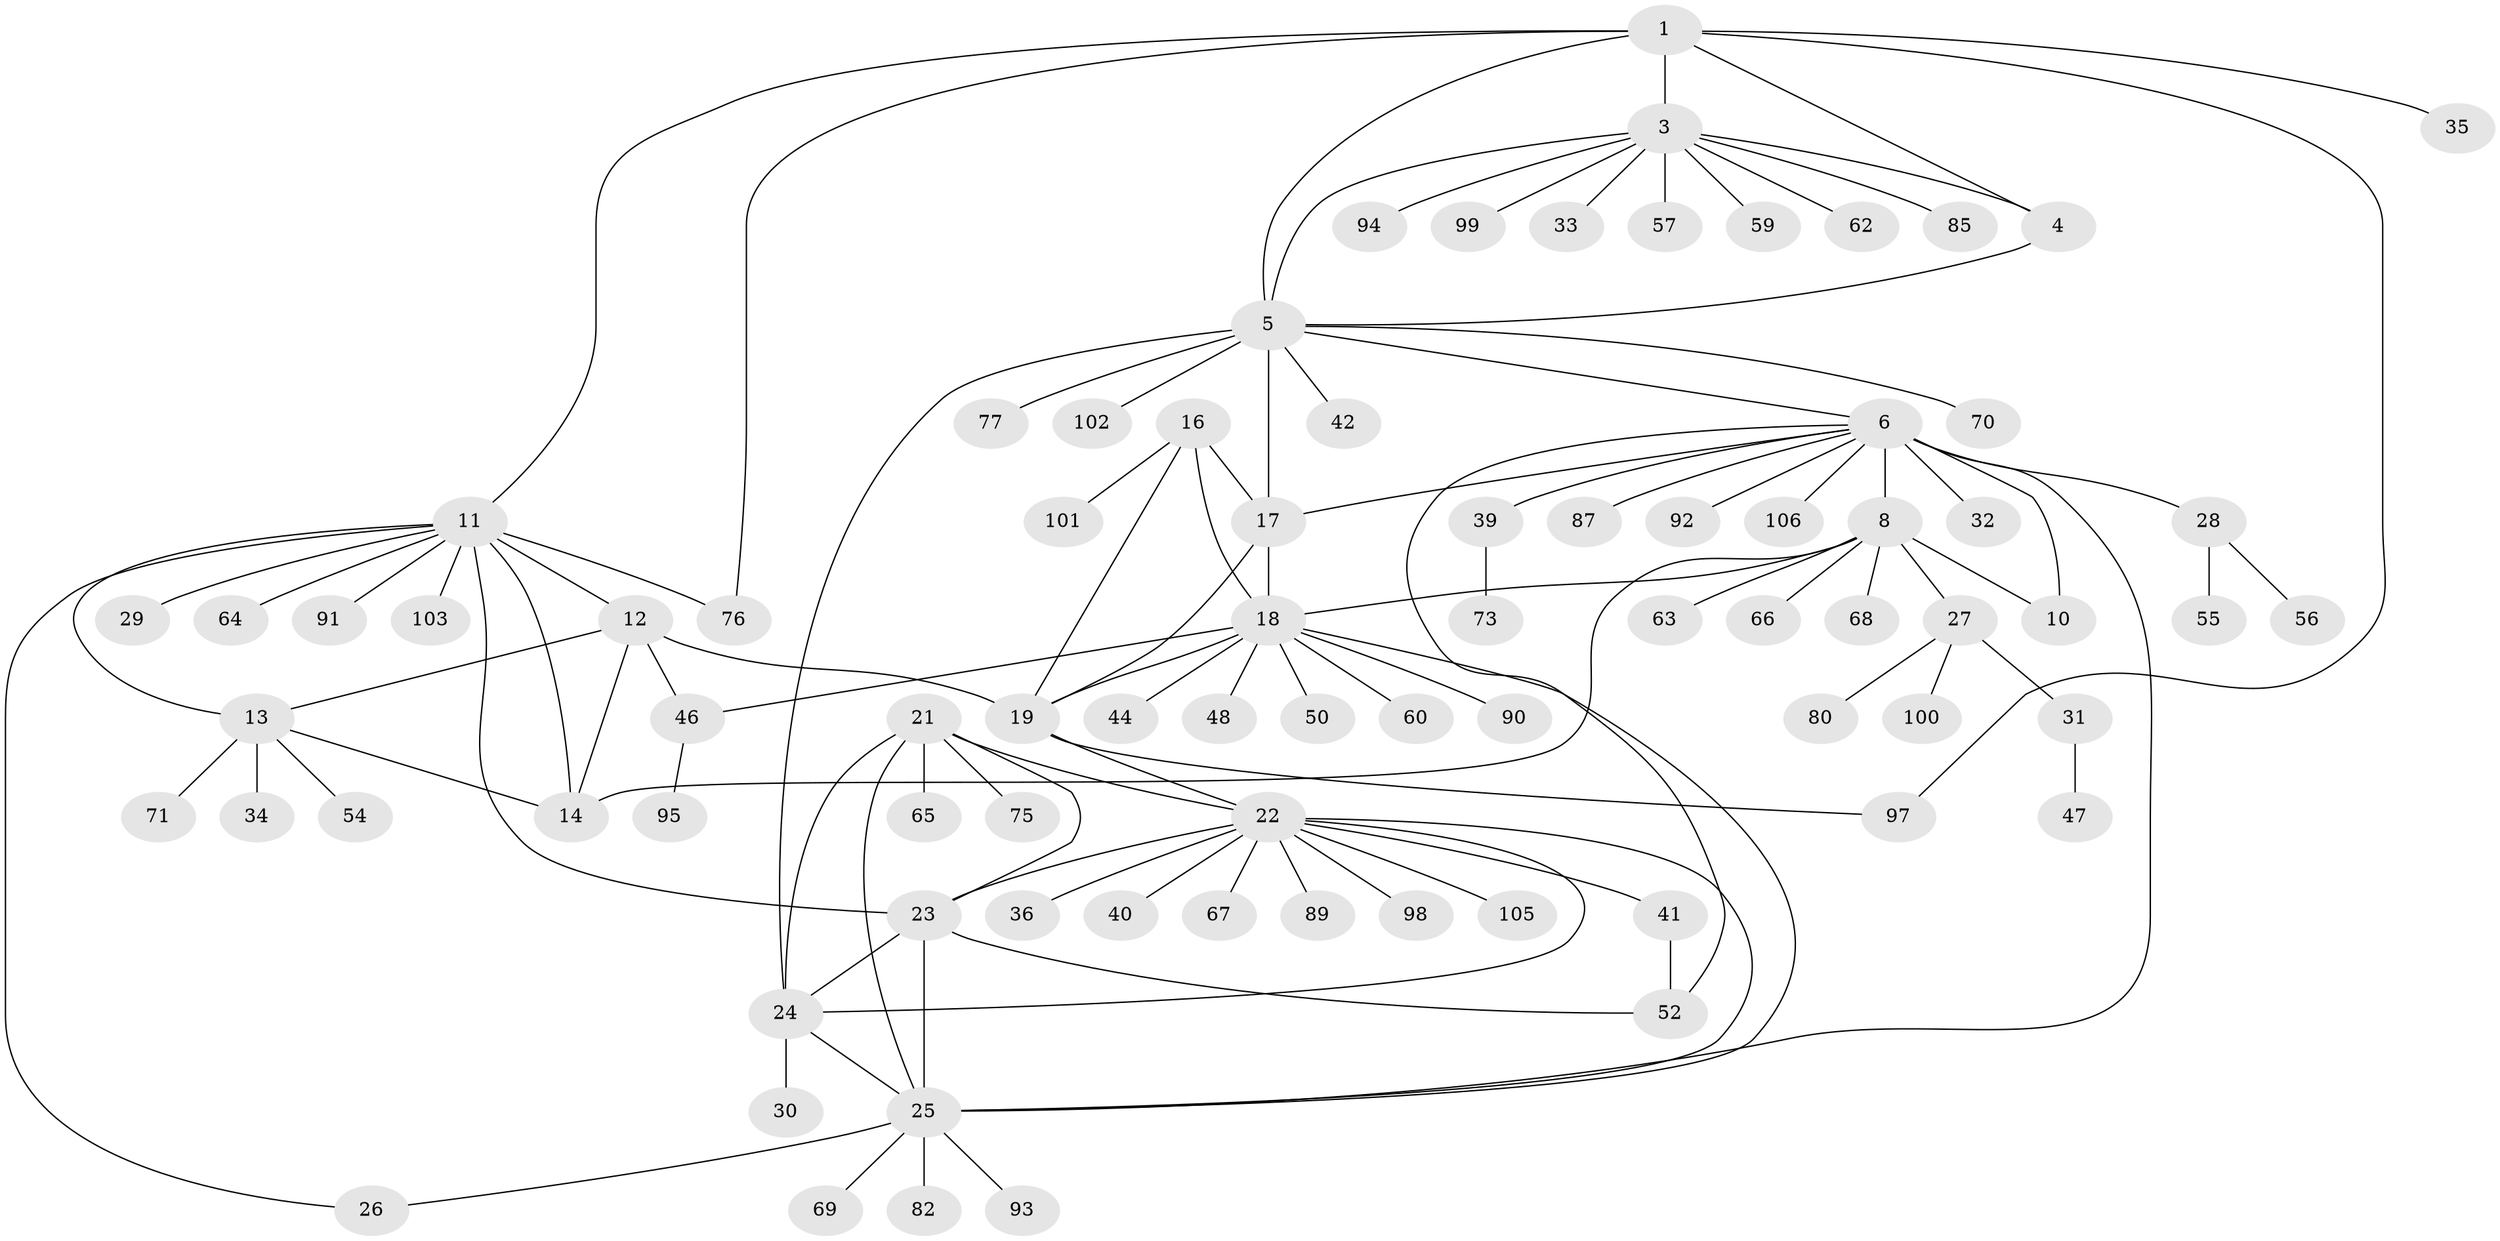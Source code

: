 // original degree distribution, {7: 0.05660377358490566, 5: 0.05660377358490566, 12: 0.02830188679245283, 11: 0.018867924528301886, 9: 0.018867924528301886, 4: 0.018867924528301886, 6: 0.03773584905660377, 8: 0.009433962264150943, 10: 0.009433962264150943, 2: 0.16037735849056603, 1: 0.5566037735849056, 3: 0.02830188679245283}
// Generated by graph-tools (version 1.1) at 2025/42/03/06/25 10:42:09]
// undirected, 81 vertices, 110 edges
graph export_dot {
graph [start="1"]
  node [color=gray90,style=filled];
  1 [super="+2"];
  3 [super="+72"];
  4 [super="+79"];
  5 [super="+53"];
  6 [super="+7"];
  8 [super="+9"];
  10;
  11 [super="+15"];
  12 [super="+86"];
  13;
  14;
  16 [super="+58"];
  17 [super="+104"];
  18 [super="+20"];
  19 [super="+45"];
  21 [super="+37"];
  22 [super="+61"];
  23;
  24;
  25 [super="+84"];
  26;
  27 [super="+81"];
  28 [super="+78"];
  29;
  30 [super="+43"];
  31;
  32;
  33;
  34;
  35 [super="+38"];
  36 [super="+49"];
  39 [super="+51"];
  40;
  41 [super="+74"];
  42;
  44;
  46 [super="+83"];
  47;
  48;
  50;
  52;
  54 [super="+88"];
  55;
  56;
  57;
  59 [super="+96"];
  60;
  62;
  63;
  64;
  65;
  66;
  67;
  68;
  69;
  70;
  71;
  73;
  75;
  76;
  77;
  80;
  82;
  85;
  87;
  89;
  90;
  91;
  92;
  93;
  94;
  95;
  97;
  98;
  99;
  100;
  101;
  102;
  103;
  105;
  106;
  1 -- 3 [weight=2];
  1 -- 4 [weight=2];
  1 -- 5 [weight=2];
  1 -- 35;
  1 -- 76;
  1 -- 97;
  1 -- 11;
  3 -- 4;
  3 -- 5;
  3 -- 33;
  3 -- 57;
  3 -- 59;
  3 -- 62;
  3 -- 85;
  3 -- 94;
  3 -- 99;
  4 -- 5;
  5 -- 6;
  5 -- 17;
  5 -- 24;
  5 -- 42;
  5 -- 70;
  5 -- 77;
  5 -- 102;
  6 -- 8 [weight=4];
  6 -- 10 [weight=2];
  6 -- 32;
  6 -- 39;
  6 -- 106;
  6 -- 28;
  6 -- 52;
  6 -- 87;
  6 -- 25;
  6 -- 92;
  6 -- 17;
  8 -- 10 [weight=2];
  8 -- 14;
  8 -- 18;
  8 -- 63;
  8 -- 66;
  8 -- 68;
  8 -- 27;
  11 -- 12 [weight=2];
  11 -- 13 [weight=2];
  11 -- 14 [weight=2];
  11 -- 64;
  11 -- 76;
  11 -- 103;
  11 -- 23;
  11 -- 26;
  11 -- 91;
  11 -- 29;
  12 -- 13;
  12 -- 14;
  12 -- 19 [weight=2];
  12 -- 46;
  13 -- 14;
  13 -- 34;
  13 -- 54;
  13 -- 71;
  16 -- 17;
  16 -- 18 [weight=2];
  16 -- 19;
  16 -- 101;
  17 -- 18 [weight=2];
  17 -- 19;
  18 -- 19 [weight=2];
  18 -- 48;
  18 -- 44;
  18 -- 46;
  18 -- 50;
  18 -- 25;
  18 -- 90;
  18 -- 60;
  19 -- 97;
  19 -- 22;
  21 -- 22;
  21 -- 23;
  21 -- 24;
  21 -- 25;
  21 -- 65;
  21 -- 75;
  22 -- 23;
  22 -- 24;
  22 -- 25;
  22 -- 36;
  22 -- 40;
  22 -- 41;
  22 -- 67;
  22 -- 89;
  22 -- 105;
  22 -- 98;
  23 -- 24;
  23 -- 25;
  23 -- 52;
  24 -- 25;
  24 -- 30;
  25 -- 26;
  25 -- 69;
  25 -- 82;
  25 -- 93;
  27 -- 31;
  27 -- 80;
  27 -- 100;
  28 -- 55;
  28 -- 56;
  31 -- 47;
  39 -- 73;
  41 -- 52;
  46 -- 95;
}
